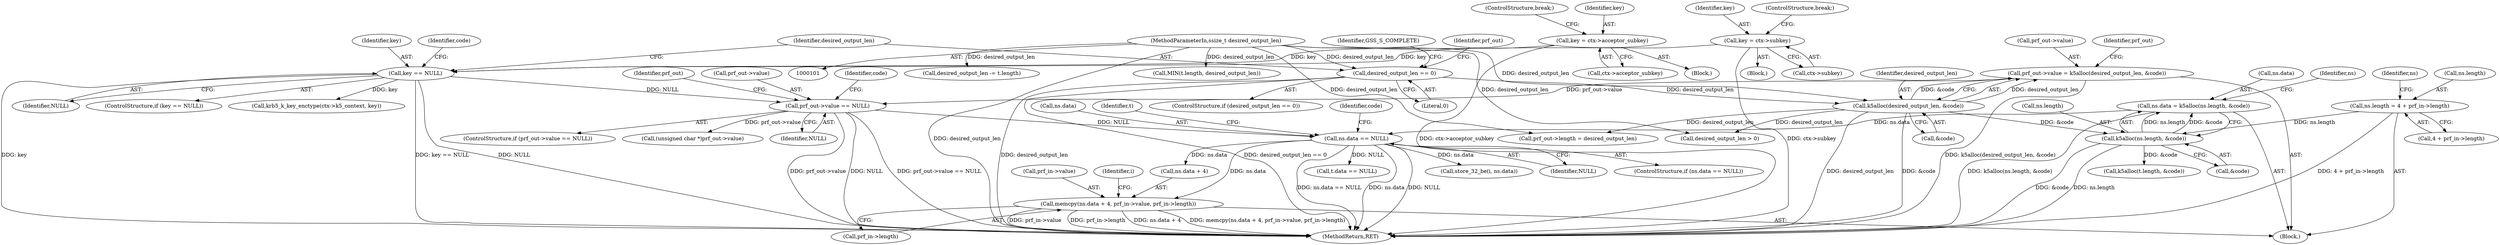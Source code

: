 digraph "0_krb5_82dc33da50338ac84c7b4102dc6513d897d0506a_8@API" {
"1000308" [label="(Call,memcpy(ns.data + 4, prf_in->value, prf_in->length))"];
"1000276" [label="(Call,ns.data == NULL)"];
"1000265" [label="(Call,ns.data = k5alloc(ns.length, &code))"];
"1000269" [label="(Call,k5alloc(ns.length, &code))"];
"1000256" [label="(Call,ns.length = 4 + prf_in->length)"];
"1000218" [label="(Call,k5alloc(desired_output_len, &code))"];
"1000209" [label="(Call,desired_output_len == 0)"];
"1000106" [label="(MethodParameterIn,ssize_t desired_output_len)"];
"1000223" [label="(Call,prf_out->value == NULL)"];
"1000214" [label="(Call,prf_out->value = k5alloc(desired_output_len, &code))"];
"1000200" [label="(Call,key == NULL)"];
"1000181" [label="(Call,key = ctx->acceptor_subkey)"];
"1000188" [label="(Call,key = ctx->subkey)"];
"1000266" [label="(Call,ns.data)"];
"1000275" [label="(ControlStructure,if (ns.data == NULL))"];
"1000267" [label="(Identifier,ns)"];
"1000183" [label="(Call,ctx->acceptor_subkey)"];
"1000213" [label="(Identifier,GSS_S_COMPLETE)"];
"1000269" [label="(Call,k5alloc(ns.length, &code))"];
"1000276" [label="(Call,ns.data == NULL)"];
"1000309" [label="(Call,ns.data + 4)"];
"1000223" [label="(Call,prf_out->value == NULL)"];
"1000256" [label="(Call,ns.length = 4 + prf_in->length)"];
"1000233" [label="(Call,prf_out->length = desired_output_len)"];
"1000219" [label="(Identifier,desired_output_len)"];
"1000283" [label="(Identifier,code)"];
"1000189" [label="(Identifier,key)"];
"1000308" [label="(Call,memcpy(ns.data + 4, prf_in->value, prf_in->length))"];
"1000201" [label="(Identifier,key)"];
"1000214" [label="(Call,prf_out->value = k5alloc(desired_output_len, &code))"];
"1000106" [label="(MethodParameterIn,ssize_t desired_output_len)"];
"1000210" [label="(Identifier,desired_output_len)"];
"1000302" [label="(Call,t.data == NULL)"];
"1000325" [label="(Call,(unsigned char *)prf_out->value)"];
"1000220" [label="(Call,&code)"];
"1000224" [label="(Call,prf_out->value)"];
"1000257" [label="(Call,ns.length)"];
"1000321" [label="(Identifier,i)"];
"1000174" [label="(Block,)"];
"1000190" [label="(Call,ctx->subkey)"];
"1000181" [label="(Call,key = ctx->acceptor_subkey)"];
"1000188" [label="(Call,key = ctx->subkey)"];
"1000244" [label="(Call,krb5_k_key_enctype(ctx->k5_context, key))"];
"1000412" [label="(MethodReturn,RET)"];
"1000222" [label="(ControlStructure,if (prf_out->value == NULL))"];
"1000209" [label="(Call,desired_output_len == 0)"];
"1000230" [label="(Identifier,code)"];
"1000265" [label="(Call,ns.data = k5alloc(ns.length, &code))"];
"1000200" [label="(Call,key == NULL)"];
"1000278" [label="(Identifier,ns)"];
"1000202" [label="(Identifier,NULL)"];
"1000218" [label="(Call,k5alloc(desired_output_len, &code))"];
"1000225" [label="(Identifier,prf_out)"];
"1000277" [label="(Call,ns.data)"];
"1000270" [label="(Call,ns.length)"];
"1000371" [label="(Call,desired_output_len -= t.length)"];
"1000211" [label="(Literal,0)"];
"1000186" [label="(ControlStructure,break;)"];
"1000180" [label="(Block,)"];
"1000215" [label="(Call,prf_out->value)"];
"1000317" [label="(Call,prf_in->length)"];
"1000331" [label="(Call,desired_output_len > 0)"];
"1000314" [label="(Call,prf_in->value)"];
"1000205" [label="(Identifier,code)"];
"1000108" [label="(Block,)"];
"1000273" [label="(Call,&code)"];
"1000295" [label="(Call,k5alloc(t.length, &code))"];
"1000335" [label="(Call,store_32_be(i, ns.data))"];
"1000260" [label="(Call,4 + prf_in->length)"];
"1000208" [label="(ControlStructure,if (desired_output_len == 0))"];
"1000199" [label="(ControlStructure,if (key == NULL))"];
"1000361" [label="(Call,MIN(t.length, desired_output_len))"];
"1000182" [label="(Identifier,key)"];
"1000227" [label="(Identifier,NULL)"];
"1000280" [label="(Identifier,NULL)"];
"1000288" [label="(Identifier,t)"];
"1000216" [label="(Identifier,prf_out)"];
"1000235" [label="(Identifier,prf_out)"];
"1000193" [label="(ControlStructure,break;)"];
"1000308" -> "1000108"  [label="AST: "];
"1000308" -> "1000317"  [label="CFG: "];
"1000309" -> "1000308"  [label="AST: "];
"1000314" -> "1000308"  [label="AST: "];
"1000317" -> "1000308"  [label="AST: "];
"1000321" -> "1000308"  [label="CFG: "];
"1000308" -> "1000412"  [label="DDG: ns.data + 4"];
"1000308" -> "1000412"  [label="DDG: memcpy(ns.data + 4, prf_in->value, prf_in->length)"];
"1000308" -> "1000412"  [label="DDG: prf_in->value"];
"1000308" -> "1000412"  [label="DDG: prf_in->length"];
"1000276" -> "1000308"  [label="DDG: ns.data"];
"1000276" -> "1000275"  [label="AST: "];
"1000276" -> "1000280"  [label="CFG: "];
"1000277" -> "1000276"  [label="AST: "];
"1000280" -> "1000276"  [label="AST: "];
"1000283" -> "1000276"  [label="CFG: "];
"1000288" -> "1000276"  [label="CFG: "];
"1000276" -> "1000412"  [label="DDG: NULL"];
"1000276" -> "1000412"  [label="DDG: ns.data == NULL"];
"1000276" -> "1000412"  [label="DDG: ns.data"];
"1000265" -> "1000276"  [label="DDG: ns.data"];
"1000223" -> "1000276"  [label="DDG: NULL"];
"1000276" -> "1000302"  [label="DDG: NULL"];
"1000276" -> "1000309"  [label="DDG: ns.data"];
"1000276" -> "1000335"  [label="DDG: ns.data"];
"1000265" -> "1000108"  [label="AST: "];
"1000265" -> "1000269"  [label="CFG: "];
"1000266" -> "1000265"  [label="AST: "];
"1000269" -> "1000265"  [label="AST: "];
"1000278" -> "1000265"  [label="CFG: "];
"1000265" -> "1000412"  [label="DDG: k5alloc(ns.length, &code)"];
"1000269" -> "1000265"  [label="DDG: ns.length"];
"1000269" -> "1000265"  [label="DDG: &code"];
"1000269" -> "1000273"  [label="CFG: "];
"1000270" -> "1000269"  [label="AST: "];
"1000273" -> "1000269"  [label="AST: "];
"1000269" -> "1000412"  [label="DDG: &code"];
"1000269" -> "1000412"  [label="DDG: ns.length"];
"1000256" -> "1000269"  [label="DDG: ns.length"];
"1000218" -> "1000269"  [label="DDG: &code"];
"1000269" -> "1000295"  [label="DDG: &code"];
"1000256" -> "1000108"  [label="AST: "];
"1000256" -> "1000260"  [label="CFG: "];
"1000257" -> "1000256"  [label="AST: "];
"1000260" -> "1000256"  [label="AST: "];
"1000267" -> "1000256"  [label="CFG: "];
"1000256" -> "1000412"  [label="DDG: 4 + prf_in->length"];
"1000218" -> "1000214"  [label="AST: "];
"1000218" -> "1000220"  [label="CFG: "];
"1000219" -> "1000218"  [label="AST: "];
"1000220" -> "1000218"  [label="AST: "];
"1000214" -> "1000218"  [label="CFG: "];
"1000218" -> "1000412"  [label="DDG: desired_output_len"];
"1000218" -> "1000412"  [label="DDG: &code"];
"1000218" -> "1000214"  [label="DDG: desired_output_len"];
"1000218" -> "1000214"  [label="DDG: &code"];
"1000209" -> "1000218"  [label="DDG: desired_output_len"];
"1000106" -> "1000218"  [label="DDG: desired_output_len"];
"1000218" -> "1000233"  [label="DDG: desired_output_len"];
"1000218" -> "1000331"  [label="DDG: desired_output_len"];
"1000209" -> "1000208"  [label="AST: "];
"1000209" -> "1000211"  [label="CFG: "];
"1000210" -> "1000209"  [label="AST: "];
"1000211" -> "1000209"  [label="AST: "];
"1000213" -> "1000209"  [label="CFG: "];
"1000216" -> "1000209"  [label="CFG: "];
"1000209" -> "1000412"  [label="DDG: desired_output_len == 0"];
"1000209" -> "1000412"  [label="DDG: desired_output_len"];
"1000106" -> "1000209"  [label="DDG: desired_output_len"];
"1000106" -> "1000101"  [label="AST: "];
"1000106" -> "1000412"  [label="DDG: desired_output_len"];
"1000106" -> "1000233"  [label="DDG: desired_output_len"];
"1000106" -> "1000331"  [label="DDG: desired_output_len"];
"1000106" -> "1000361"  [label="DDG: desired_output_len"];
"1000106" -> "1000371"  [label="DDG: desired_output_len"];
"1000223" -> "1000222"  [label="AST: "];
"1000223" -> "1000227"  [label="CFG: "];
"1000224" -> "1000223"  [label="AST: "];
"1000227" -> "1000223"  [label="AST: "];
"1000230" -> "1000223"  [label="CFG: "];
"1000235" -> "1000223"  [label="CFG: "];
"1000223" -> "1000412"  [label="DDG: NULL"];
"1000223" -> "1000412"  [label="DDG: prf_out->value == NULL"];
"1000223" -> "1000412"  [label="DDG: prf_out->value"];
"1000214" -> "1000223"  [label="DDG: prf_out->value"];
"1000200" -> "1000223"  [label="DDG: NULL"];
"1000223" -> "1000325"  [label="DDG: prf_out->value"];
"1000214" -> "1000108"  [label="AST: "];
"1000215" -> "1000214"  [label="AST: "];
"1000225" -> "1000214"  [label="CFG: "];
"1000214" -> "1000412"  [label="DDG: k5alloc(desired_output_len, &code)"];
"1000200" -> "1000199"  [label="AST: "];
"1000200" -> "1000202"  [label="CFG: "];
"1000201" -> "1000200"  [label="AST: "];
"1000202" -> "1000200"  [label="AST: "];
"1000205" -> "1000200"  [label="CFG: "];
"1000210" -> "1000200"  [label="CFG: "];
"1000200" -> "1000412"  [label="DDG: key"];
"1000200" -> "1000412"  [label="DDG: key == NULL"];
"1000200" -> "1000412"  [label="DDG: NULL"];
"1000181" -> "1000200"  [label="DDG: key"];
"1000188" -> "1000200"  [label="DDG: key"];
"1000200" -> "1000244"  [label="DDG: key"];
"1000181" -> "1000180"  [label="AST: "];
"1000181" -> "1000183"  [label="CFG: "];
"1000182" -> "1000181"  [label="AST: "];
"1000183" -> "1000181"  [label="AST: "];
"1000186" -> "1000181"  [label="CFG: "];
"1000181" -> "1000412"  [label="DDG: ctx->acceptor_subkey"];
"1000188" -> "1000174"  [label="AST: "];
"1000188" -> "1000190"  [label="CFG: "];
"1000189" -> "1000188"  [label="AST: "];
"1000190" -> "1000188"  [label="AST: "];
"1000193" -> "1000188"  [label="CFG: "];
"1000188" -> "1000412"  [label="DDG: ctx->subkey"];
}
